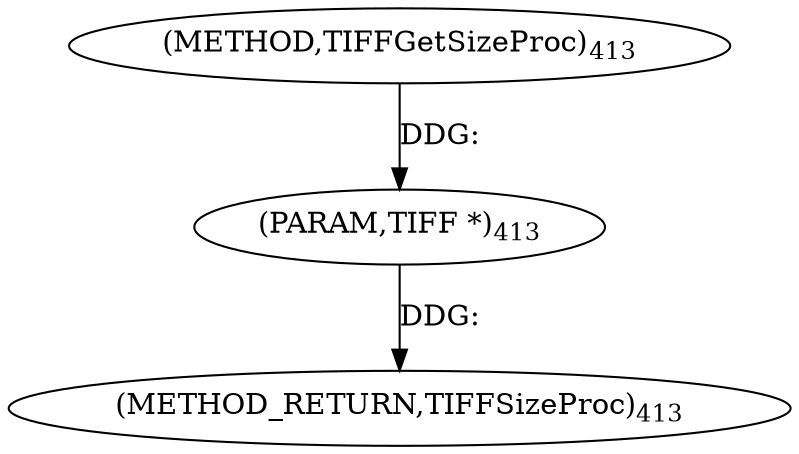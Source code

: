 digraph "TIFFGetSizeProc" {  
"8715" [label = <(METHOD,TIFFGetSizeProc)<SUB>413</SUB>> ]
"8717" [label = <(METHOD_RETURN,TIFFSizeProc)<SUB>413</SUB>> ]
"8716" [label = <(PARAM,TIFF *)<SUB>413</SUB>> ]
  "8716" -> "8717"  [ label = "DDG: "] 
  "8715" -> "8716"  [ label = "DDG: "] 
}

